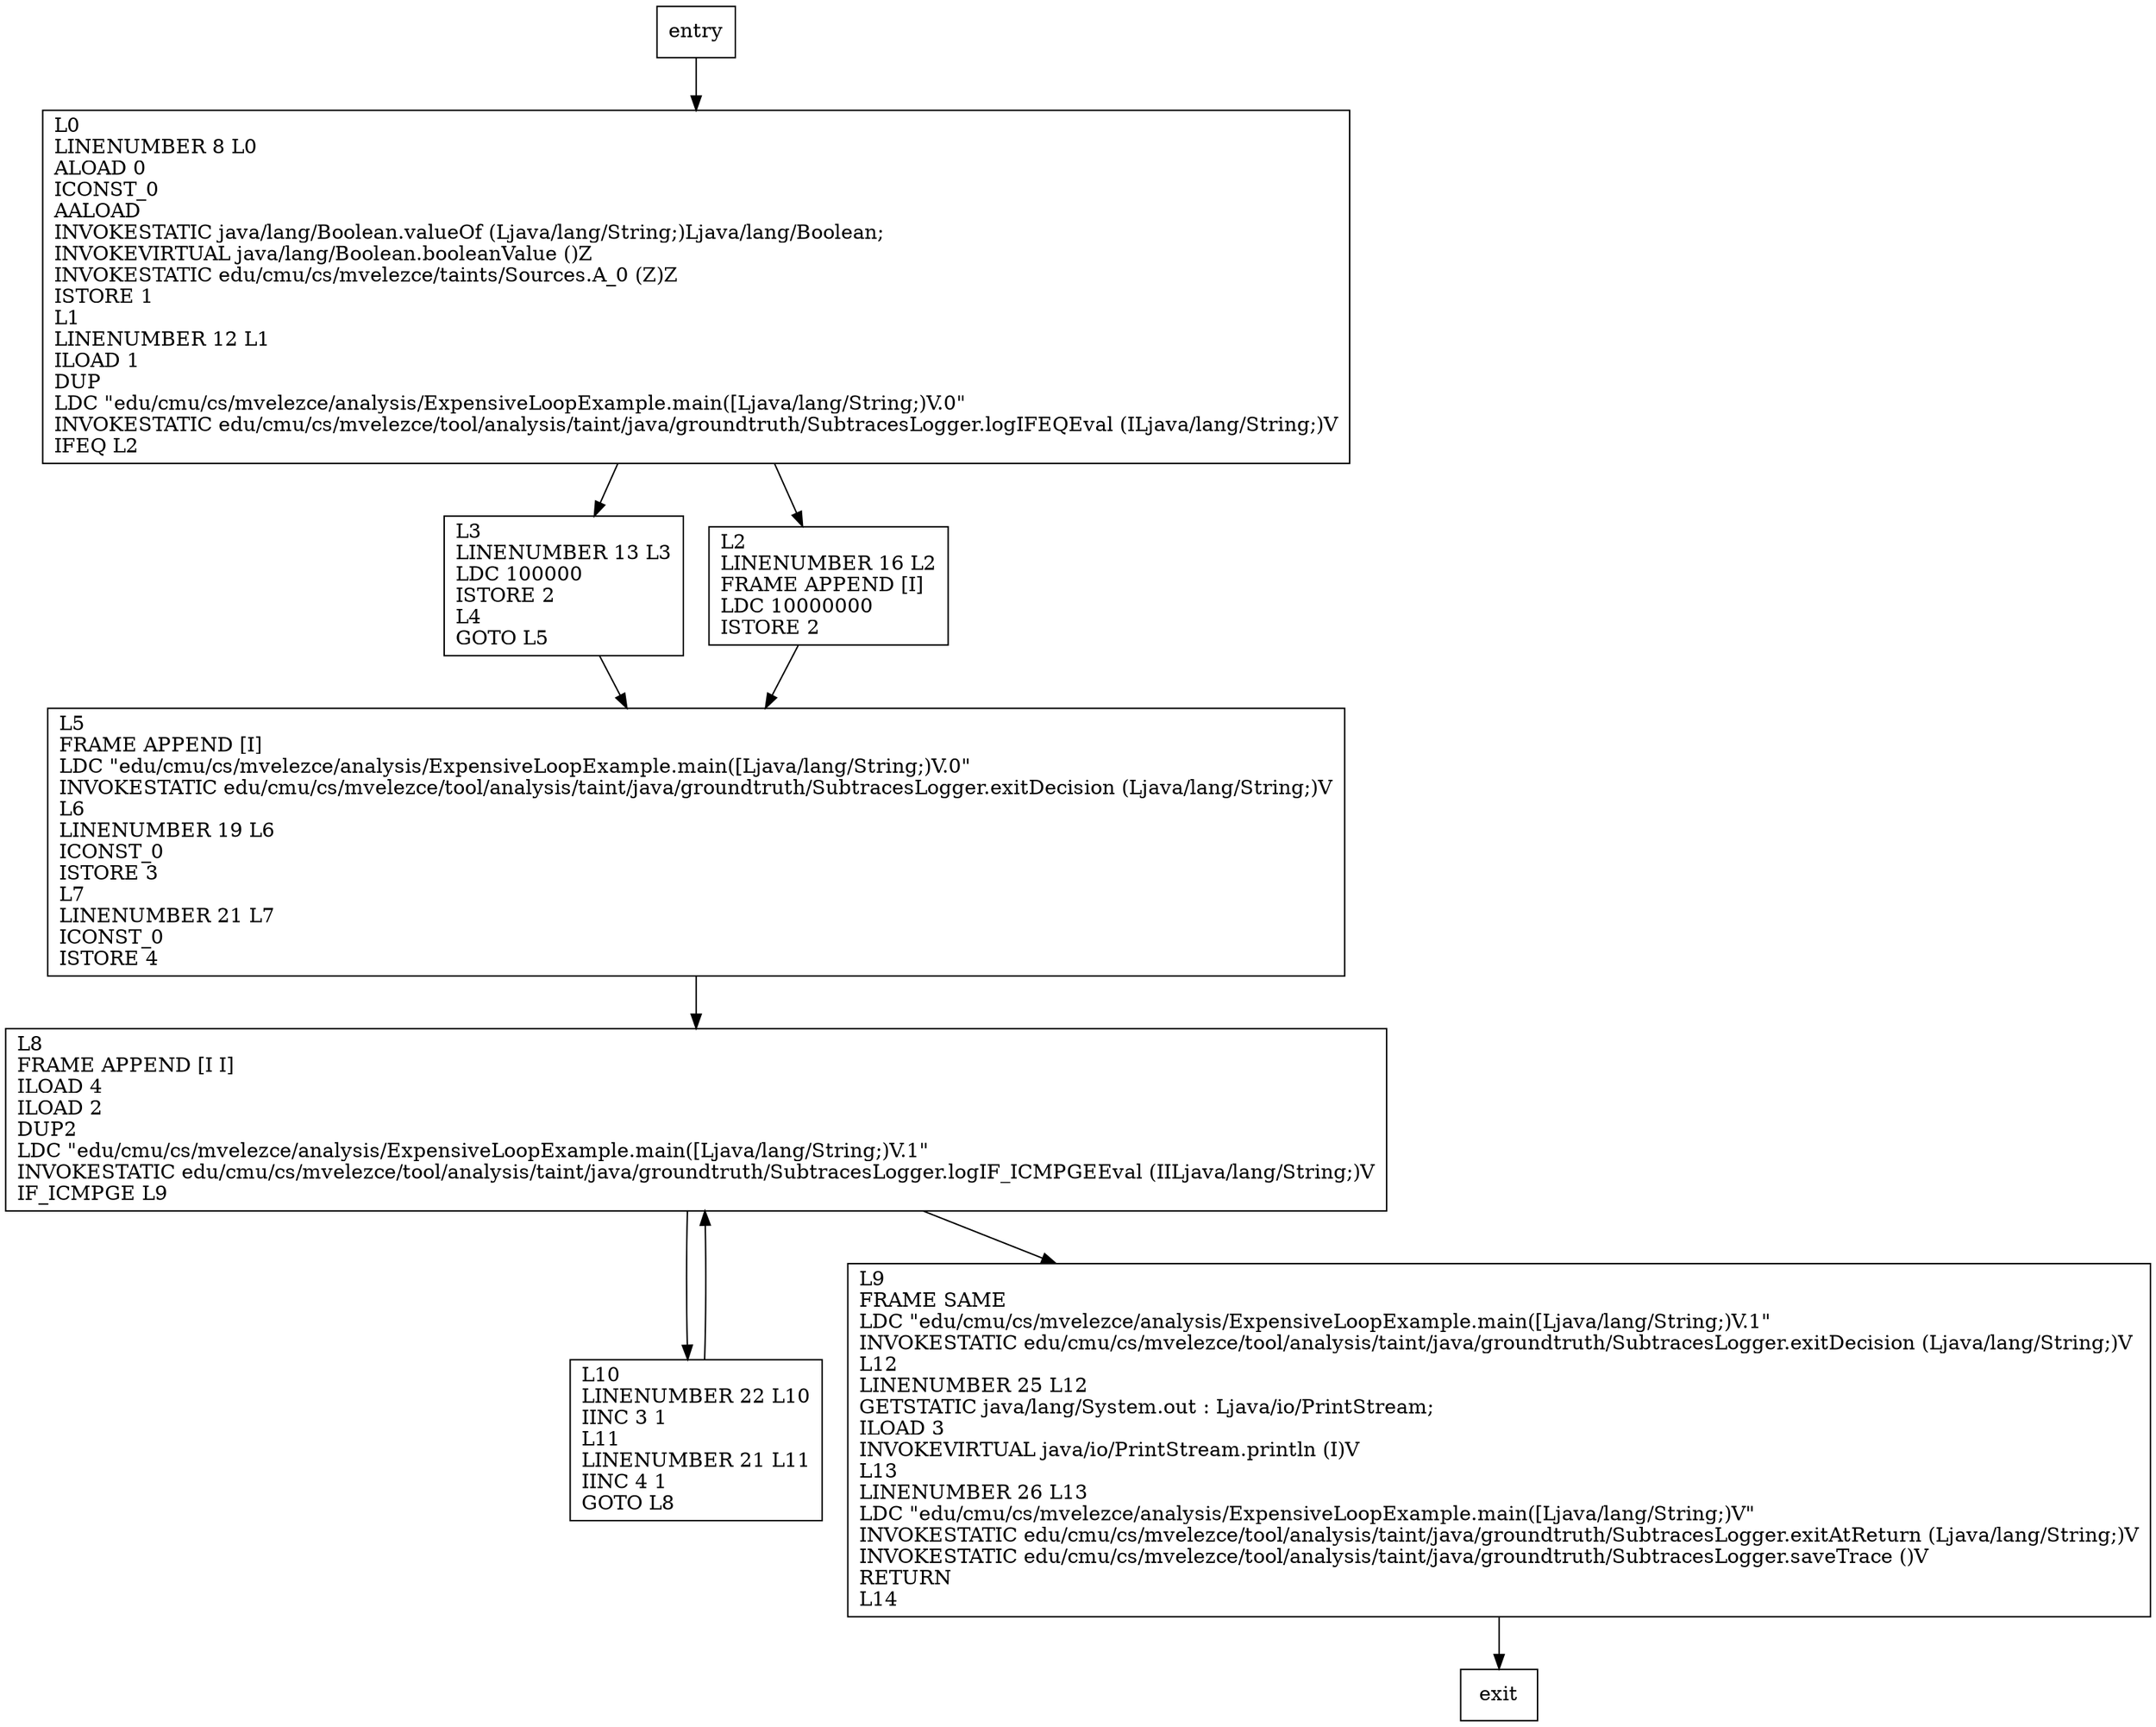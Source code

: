 digraph main {
node [shape=record];
281586660 [label="L0\lLINENUMBER 8 L0\lALOAD 0\lICONST_0\lAALOAD\lINVOKESTATIC java/lang/Boolean.valueOf (Ljava/lang/String;)Ljava/lang/Boolean;\lINVOKEVIRTUAL java/lang/Boolean.booleanValue ()Z\lINVOKESTATIC edu/cmu/cs/mvelezce/taints/Sources.A_0 (Z)Z\lISTORE 1\lL1\lLINENUMBER 12 L1\lILOAD 1\lDUP\lLDC \"edu/cmu/cs/mvelezce/analysis/ExpensiveLoopExample.main([Ljava/lang/String;)V.0\"\lINVOKESTATIC edu/cmu/cs/mvelezce/tool/analysis/taint/java/groundtruth/SubtracesLogger.logIFEQEval (ILjava/lang/String;)V\lIFEQ L2\l"];
1753403882 [label="L5\lFRAME APPEND [I]\lLDC \"edu/cmu/cs/mvelezce/analysis/ExpensiveLoopExample.main([Ljava/lang/String;)V.0\"\lINVOKESTATIC edu/cmu/cs/mvelezce/tool/analysis/taint/java/groundtruth/SubtracesLogger.exitDecision (Ljava/lang/String;)V\lL6\lLINENUMBER 19 L6\lICONST_0\lISTORE 3\lL7\lLINENUMBER 21 L7\lICONST_0\lISTORE 4\l"];
1694072990 [label="L3\lLINENUMBER 13 L3\lLDC 100000\lISTORE 2\lL4\lGOTO L5\l"];
129491071 [label="L9\lFRAME SAME\lLDC \"edu/cmu/cs/mvelezce/analysis/ExpensiveLoopExample.main([Ljava/lang/String;)V.1\"\lINVOKESTATIC edu/cmu/cs/mvelezce/tool/analysis/taint/java/groundtruth/SubtracesLogger.exitDecision (Ljava/lang/String;)V\lL12\lLINENUMBER 25 L12\lGETSTATIC java/lang/System.out : Ljava/io/PrintStream;\lILOAD 3\lINVOKEVIRTUAL java/io/PrintStream.println (I)V\lL13\lLINENUMBER 26 L13\lLDC \"edu/cmu/cs/mvelezce/analysis/ExpensiveLoopExample.main([Ljava/lang/String;)V\"\lINVOKESTATIC edu/cmu/cs/mvelezce/tool/analysis/taint/java/groundtruth/SubtracesLogger.exitAtReturn (Ljava/lang/String;)V\lINVOKESTATIC edu/cmu/cs/mvelezce/tool/analysis/taint/java/groundtruth/SubtracesLogger.saveTrace ()V\lRETURN\lL14\l"];
803368295 [label="L10\lLINENUMBER 22 L10\lIINC 3 1\lL11\lLINENUMBER 21 L11\lIINC 4 1\lGOTO L8\l"];
1027653781 [label="L8\lFRAME APPEND [I I]\lILOAD 4\lILOAD 2\lDUP2\lLDC \"edu/cmu/cs/mvelezce/analysis/ExpensiveLoopExample.main([Ljava/lang/String;)V.1\"\lINVOKESTATIC edu/cmu/cs/mvelezce/tool/analysis/taint/java/groundtruth/SubtracesLogger.logIF_ICMPGEEval (IILjava/lang/String;)V\lIF_ICMPGE L9\l"];
2140711592 [label="L2\lLINENUMBER 16 L2\lFRAME APPEND [I]\lLDC 10000000\lISTORE 2\l"];
entry;
exit;
entry -> 281586660;
281586660 -> 1694072990;
281586660 -> 2140711592;
1753403882 -> 1027653781;
1694072990 -> 1753403882;
129491071 -> exit;
803368295 -> 1027653781;
1027653781 -> 129491071;
1027653781 -> 803368295;
2140711592 -> 1753403882;
}
